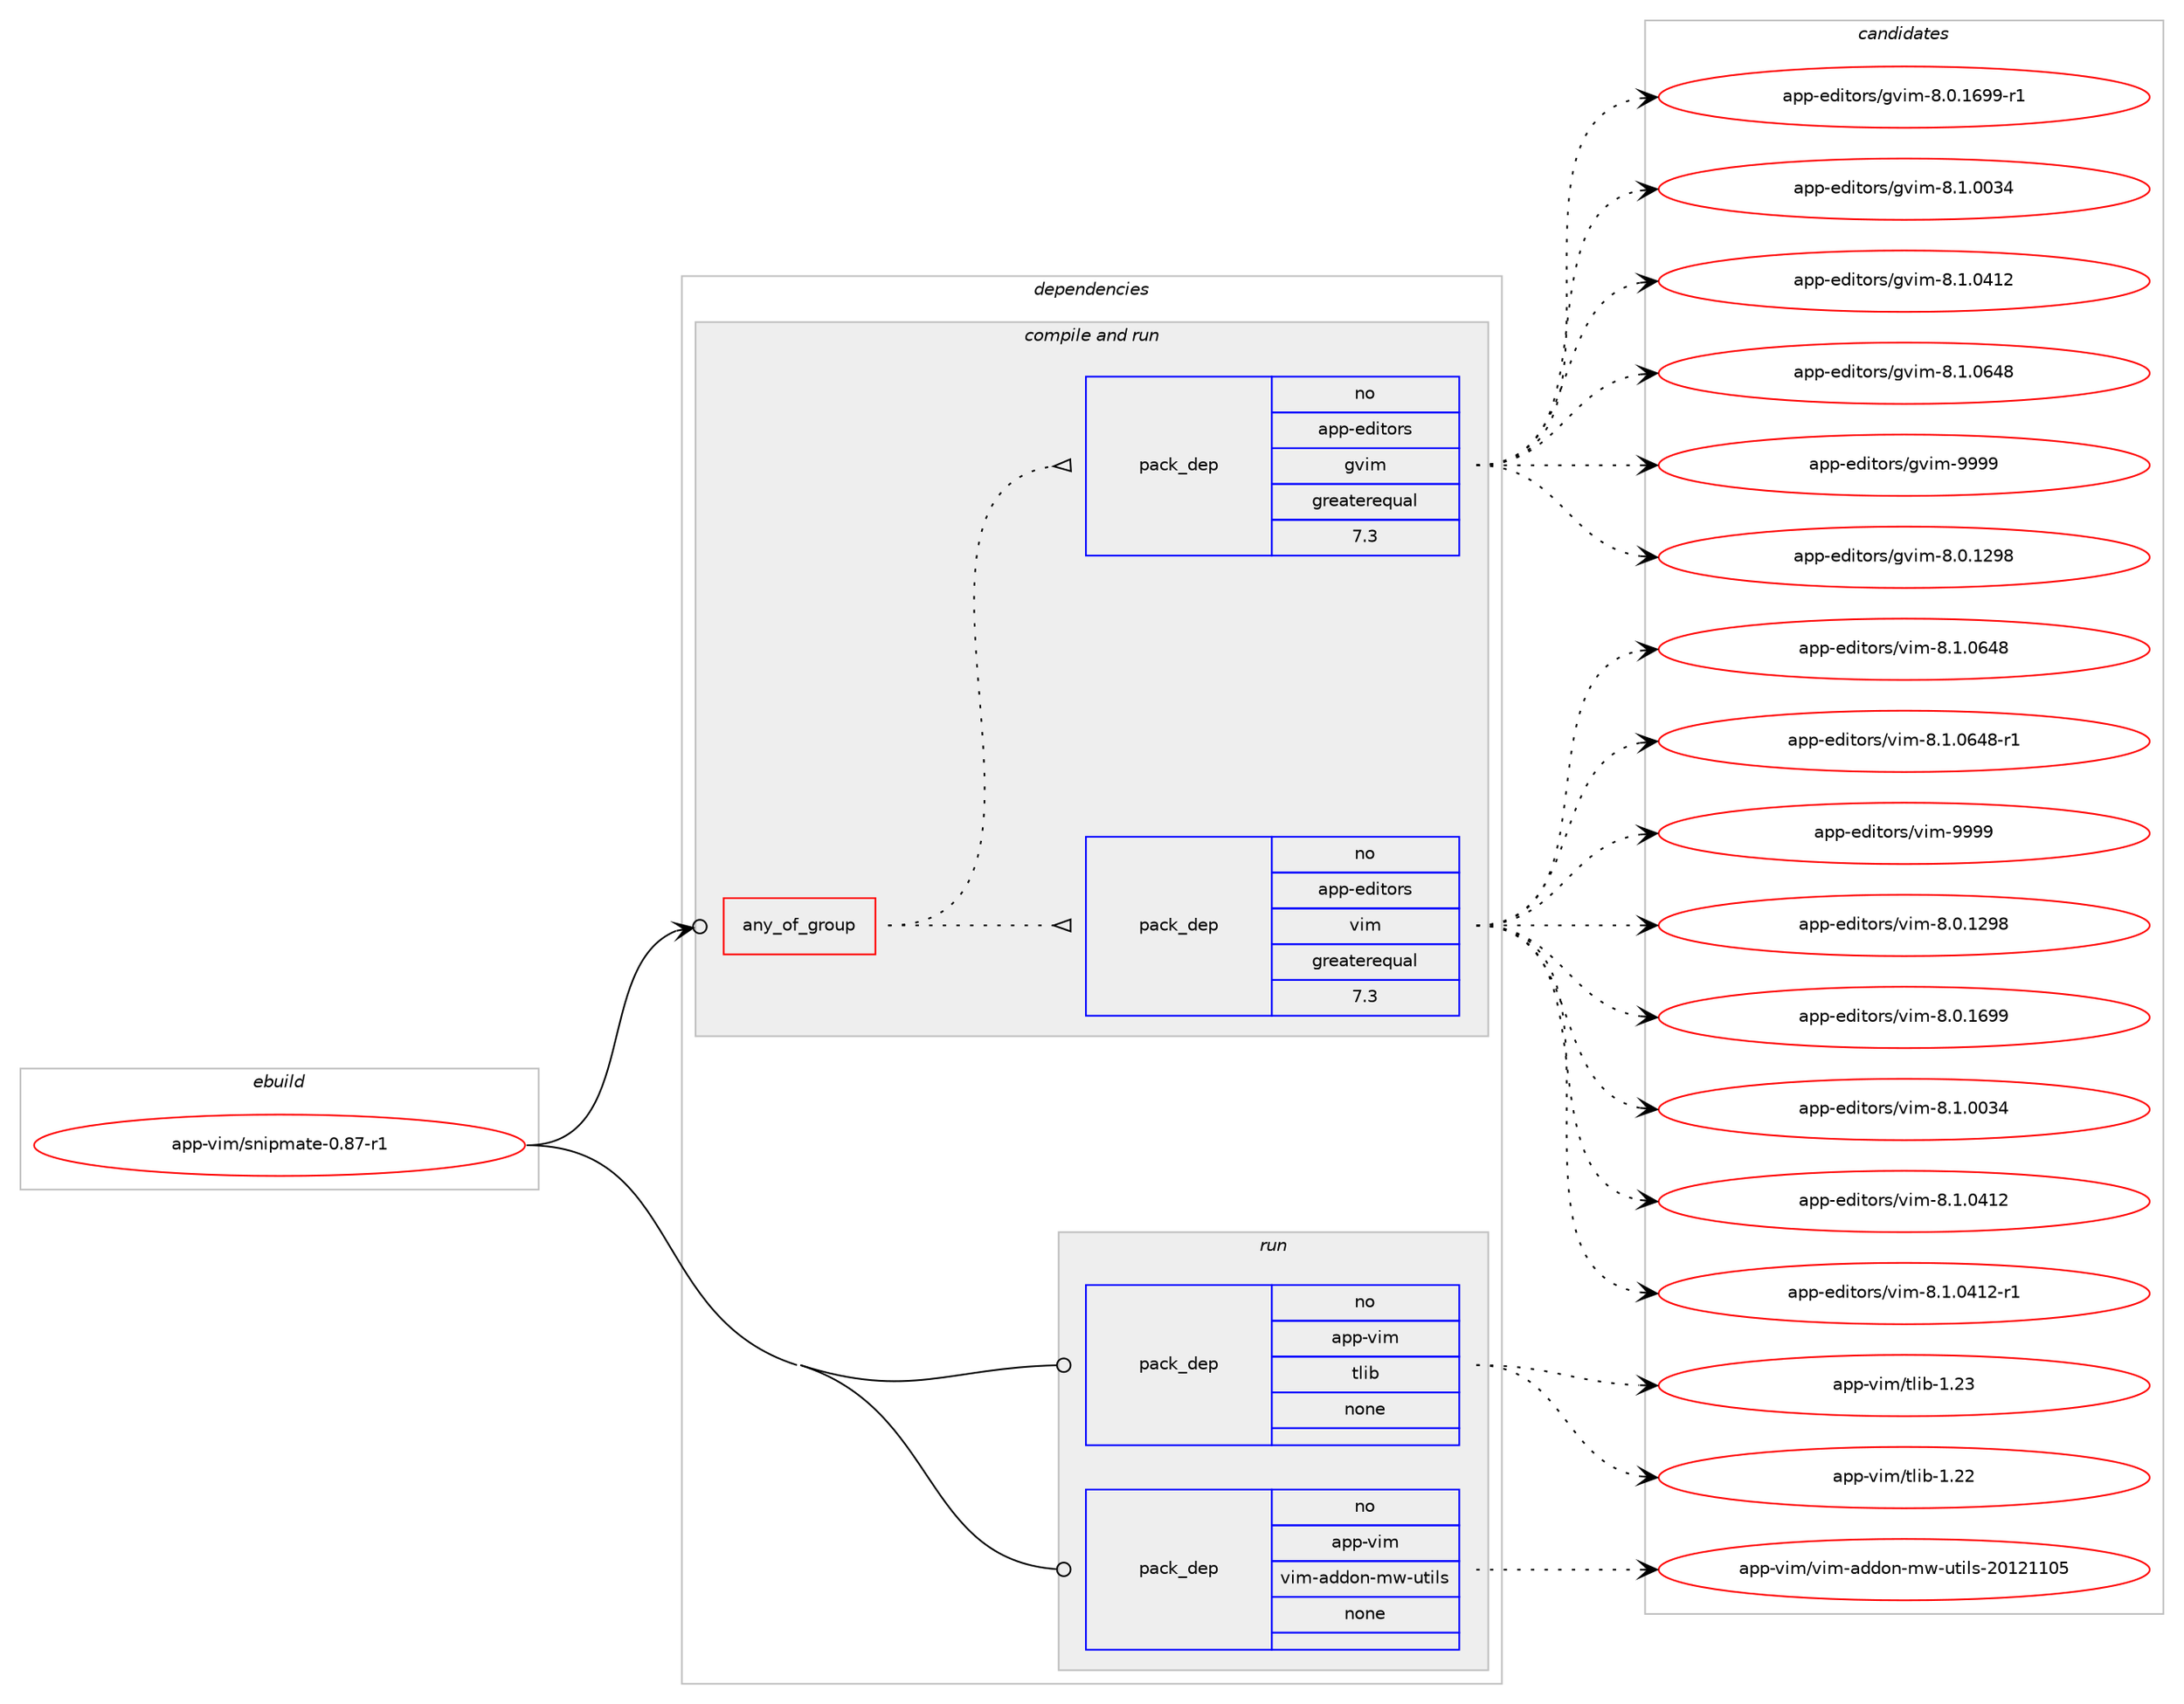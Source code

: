 digraph prolog {

# *************
# Graph options
# *************

newrank=true;
concentrate=true;
compound=true;
graph [rankdir=LR,fontname=Helvetica,fontsize=10,ranksep=1.5];#, ranksep=2.5, nodesep=0.2];
edge  [arrowhead=vee];
node  [fontname=Helvetica,fontsize=10];

# **********
# The ebuild
# **********

subgraph cluster_leftcol {
color=gray;
rank=same;
label=<<i>ebuild</i>>;
id [label="app-vim/snipmate-0.87-r1", color=red, width=4, href="../app-vim/snipmate-0.87-r1.svg"];
}

# ****************
# The dependencies
# ****************

subgraph cluster_midcol {
color=gray;
label=<<i>dependencies</i>>;
subgraph cluster_compile {
fillcolor="#eeeeee";
style=filled;
label=<<i>compile</i>>;
}
subgraph cluster_compileandrun {
fillcolor="#eeeeee";
style=filled;
label=<<i>compile and run</i>>;
subgraph any20215 {
dependency1314634 [label=<<TABLE BORDER="0" CELLBORDER="1" CELLSPACING="0" CELLPADDING="4"><TR><TD CELLPADDING="10">any_of_group</TD></TR></TABLE>>, shape=none, color=red];subgraph pack937458 {
dependency1314635 [label=<<TABLE BORDER="0" CELLBORDER="1" CELLSPACING="0" CELLPADDING="4" WIDTH="220"><TR><TD ROWSPAN="6" CELLPADDING="30">pack_dep</TD></TR><TR><TD WIDTH="110">no</TD></TR><TR><TD>app-editors</TD></TR><TR><TD>vim</TD></TR><TR><TD>greaterequal</TD></TR><TR><TD>7.3</TD></TR></TABLE>>, shape=none, color=blue];
}
dependency1314634:e -> dependency1314635:w [weight=20,style="dotted",arrowhead="oinv"];
subgraph pack937459 {
dependency1314636 [label=<<TABLE BORDER="0" CELLBORDER="1" CELLSPACING="0" CELLPADDING="4" WIDTH="220"><TR><TD ROWSPAN="6" CELLPADDING="30">pack_dep</TD></TR><TR><TD WIDTH="110">no</TD></TR><TR><TD>app-editors</TD></TR><TR><TD>gvim</TD></TR><TR><TD>greaterequal</TD></TR><TR><TD>7.3</TD></TR></TABLE>>, shape=none, color=blue];
}
dependency1314634:e -> dependency1314636:w [weight=20,style="dotted",arrowhead="oinv"];
}
id:e -> dependency1314634:w [weight=20,style="solid",arrowhead="odotvee"];
}
subgraph cluster_run {
fillcolor="#eeeeee";
style=filled;
label=<<i>run</i>>;
subgraph pack937460 {
dependency1314637 [label=<<TABLE BORDER="0" CELLBORDER="1" CELLSPACING="0" CELLPADDING="4" WIDTH="220"><TR><TD ROWSPAN="6" CELLPADDING="30">pack_dep</TD></TR><TR><TD WIDTH="110">no</TD></TR><TR><TD>app-vim</TD></TR><TR><TD>tlib</TD></TR><TR><TD>none</TD></TR><TR><TD></TD></TR></TABLE>>, shape=none, color=blue];
}
id:e -> dependency1314637:w [weight=20,style="solid",arrowhead="odot"];
subgraph pack937461 {
dependency1314638 [label=<<TABLE BORDER="0" CELLBORDER="1" CELLSPACING="0" CELLPADDING="4" WIDTH="220"><TR><TD ROWSPAN="6" CELLPADDING="30">pack_dep</TD></TR><TR><TD WIDTH="110">no</TD></TR><TR><TD>app-vim</TD></TR><TR><TD>vim-addon-mw-utils</TD></TR><TR><TD>none</TD></TR><TR><TD></TD></TR></TABLE>>, shape=none, color=blue];
}
id:e -> dependency1314638:w [weight=20,style="solid",arrowhead="odot"];
}
}

# **************
# The candidates
# **************

subgraph cluster_choices {
rank=same;
color=gray;
label=<<i>candidates</i>>;

subgraph choice937458 {
color=black;
nodesep=1;
choice971121124510110010511611111411547118105109455646484649505756 [label="app-editors/vim-8.0.1298", color=red, width=4,href="../app-editors/vim-8.0.1298.svg"];
choice971121124510110010511611111411547118105109455646484649545757 [label="app-editors/vim-8.0.1699", color=red, width=4,href="../app-editors/vim-8.0.1699.svg"];
choice971121124510110010511611111411547118105109455646494648485152 [label="app-editors/vim-8.1.0034", color=red, width=4,href="../app-editors/vim-8.1.0034.svg"];
choice971121124510110010511611111411547118105109455646494648524950 [label="app-editors/vim-8.1.0412", color=red, width=4,href="../app-editors/vim-8.1.0412.svg"];
choice9711211245101100105116111114115471181051094556464946485249504511449 [label="app-editors/vim-8.1.0412-r1", color=red, width=4,href="../app-editors/vim-8.1.0412-r1.svg"];
choice971121124510110010511611111411547118105109455646494648545256 [label="app-editors/vim-8.1.0648", color=red, width=4,href="../app-editors/vim-8.1.0648.svg"];
choice9711211245101100105116111114115471181051094556464946485452564511449 [label="app-editors/vim-8.1.0648-r1", color=red, width=4,href="../app-editors/vim-8.1.0648-r1.svg"];
choice9711211245101100105116111114115471181051094557575757 [label="app-editors/vim-9999", color=red, width=4,href="../app-editors/vim-9999.svg"];
dependency1314635:e -> choice971121124510110010511611111411547118105109455646484649505756:w [style=dotted,weight="100"];
dependency1314635:e -> choice971121124510110010511611111411547118105109455646484649545757:w [style=dotted,weight="100"];
dependency1314635:e -> choice971121124510110010511611111411547118105109455646494648485152:w [style=dotted,weight="100"];
dependency1314635:e -> choice971121124510110010511611111411547118105109455646494648524950:w [style=dotted,weight="100"];
dependency1314635:e -> choice9711211245101100105116111114115471181051094556464946485249504511449:w [style=dotted,weight="100"];
dependency1314635:e -> choice971121124510110010511611111411547118105109455646494648545256:w [style=dotted,weight="100"];
dependency1314635:e -> choice9711211245101100105116111114115471181051094556464946485452564511449:w [style=dotted,weight="100"];
dependency1314635:e -> choice9711211245101100105116111114115471181051094557575757:w [style=dotted,weight="100"];
}
subgraph choice937459 {
color=black;
nodesep=1;
choice971121124510110010511611111411547103118105109455646484649505756 [label="app-editors/gvim-8.0.1298", color=red, width=4,href="../app-editors/gvim-8.0.1298.svg"];
choice9711211245101100105116111114115471031181051094556464846495457574511449 [label="app-editors/gvim-8.0.1699-r1", color=red, width=4,href="../app-editors/gvim-8.0.1699-r1.svg"];
choice971121124510110010511611111411547103118105109455646494648485152 [label="app-editors/gvim-8.1.0034", color=red, width=4,href="../app-editors/gvim-8.1.0034.svg"];
choice971121124510110010511611111411547103118105109455646494648524950 [label="app-editors/gvim-8.1.0412", color=red, width=4,href="../app-editors/gvim-8.1.0412.svg"];
choice971121124510110010511611111411547103118105109455646494648545256 [label="app-editors/gvim-8.1.0648", color=red, width=4,href="../app-editors/gvim-8.1.0648.svg"];
choice9711211245101100105116111114115471031181051094557575757 [label="app-editors/gvim-9999", color=red, width=4,href="../app-editors/gvim-9999.svg"];
dependency1314636:e -> choice971121124510110010511611111411547103118105109455646484649505756:w [style=dotted,weight="100"];
dependency1314636:e -> choice9711211245101100105116111114115471031181051094556464846495457574511449:w [style=dotted,weight="100"];
dependency1314636:e -> choice971121124510110010511611111411547103118105109455646494648485152:w [style=dotted,weight="100"];
dependency1314636:e -> choice971121124510110010511611111411547103118105109455646494648524950:w [style=dotted,weight="100"];
dependency1314636:e -> choice971121124510110010511611111411547103118105109455646494648545256:w [style=dotted,weight="100"];
dependency1314636:e -> choice9711211245101100105116111114115471031181051094557575757:w [style=dotted,weight="100"];
}
subgraph choice937460 {
color=black;
nodesep=1;
choice971121124511810510947116108105984549465050 [label="app-vim/tlib-1.22", color=red, width=4,href="../app-vim/tlib-1.22.svg"];
choice971121124511810510947116108105984549465051 [label="app-vim/tlib-1.23", color=red, width=4,href="../app-vim/tlib-1.23.svg"];
dependency1314637:e -> choice971121124511810510947116108105984549465050:w [style=dotted,weight="100"];
dependency1314637:e -> choice971121124511810510947116108105984549465051:w [style=dotted,weight="100"];
}
subgraph choice937461 {
color=black;
nodesep=1;
choice97112112451181051094711810510945971001001111104510911945117116105108115455048495049494853 [label="app-vim/vim-addon-mw-utils-20121105", color=red, width=4,href="../app-vim/vim-addon-mw-utils-20121105.svg"];
dependency1314638:e -> choice97112112451181051094711810510945971001001111104510911945117116105108115455048495049494853:w [style=dotted,weight="100"];
}
}

}
